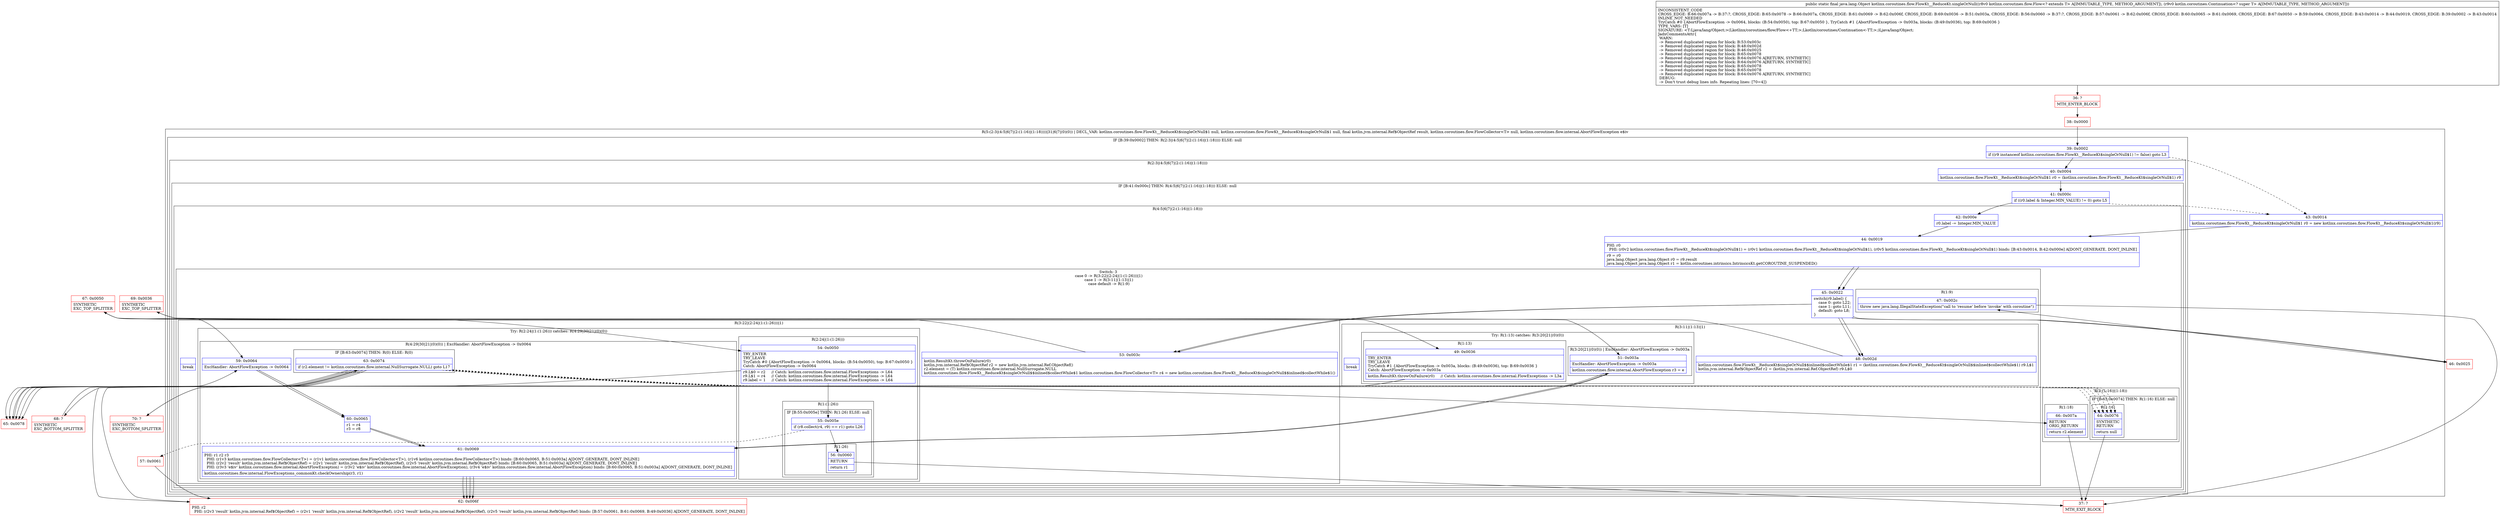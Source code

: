 digraph "CFG forkotlinx.coroutines.flow.FlowKt__ReduceKt.singleOrNull(Lkotlinx\/coroutines\/flow\/Flow;Lkotlin\/coroutines\/Continuation;)Ljava\/lang\/Object;" {
subgraph cluster_Region_2051775547 {
label = "R(5:(2:3|(4:5|6|7|(2:(1:16)|(1:18))))|31|6|7|(0)(0)) | DECL_VAR: kotlinx.coroutines.flow.FlowKt__ReduceKt$singleOrNull$1 null, kotlinx.coroutines.flow.FlowKt__ReduceKt$singleOrNull$1 null, final kotlin.jvm.internal.Ref$ObjectRef result, kotlinx.coroutines.flow.FlowCollector\<T\> null, kotlinx.coroutines.flow.internal.AbortFlowException e$iv\l";
node [shape=record,color=blue];
subgraph cluster_IfRegion_2118150047 {
label = "IF [B:39:0x0002] THEN: R(2:3|(4:5|6|7|(2:(1:16)|(1:18)))) ELSE: null";
node [shape=record,color=blue];
Node_39 [shape=record,label="{39\:\ 0x0002|if ((r9 instanceof kotlinx.coroutines.flow.FlowKt__ReduceKt$singleOrNull$1) != false) goto L3\l}"];
subgraph cluster_Region_1506712013 {
label = "R(2:3|(4:5|6|7|(2:(1:16)|(1:18))))";
node [shape=record,color=blue];
Node_40 [shape=record,label="{40\:\ 0x0004|kotlinx.coroutines.flow.FlowKt__ReduceKt$singleOrNull$1 r0 = (kotlinx.coroutines.flow.FlowKt__ReduceKt$singleOrNull$1) r9\l}"];
subgraph cluster_IfRegion_760658440 {
label = "IF [B:41:0x000c] THEN: R(4:5|6|7|(2:(1:16)|(1:18))) ELSE: null";
node [shape=record,color=blue];
Node_41 [shape=record,label="{41\:\ 0x000c|if ((r0.label & Integer.MIN_VALUE) != 0) goto L5\l}"];
subgraph cluster_Region_667361616 {
label = "R(4:5|6|7|(2:(1:16)|(1:18)))";
node [shape=record,color=blue];
Node_42 [shape=record,label="{42\:\ 0x000e|r0.label \-= Integer.MIN_VALUE\l}"];
Node_44 [shape=record,label="{44\:\ 0x0019|PHI: r0 \l  PHI: (r0v2 kotlinx.coroutines.flow.FlowKt__ReduceKt$singleOrNull$1) = (r0v1 kotlinx.coroutines.flow.FlowKt__ReduceKt$singleOrNull$1), (r0v5 kotlinx.coroutines.flow.FlowKt__ReduceKt$singleOrNull$1) binds: [B:43:0x0014, B:42:0x000e] A[DONT_GENERATE, DONT_INLINE]\l|r9 = r0\ljava.lang.Object java.lang.Object r0 = r9.result\ljava.lang.Object java.lang.Object r1 = kotlin.coroutines.intrinsics.IntrinsicsKt.getCOROUTINE_SUSPENDED()\l}"];
subgraph cluster_SwitchRegion_1705084792 {
label = "Switch: 3
 case 0 -> R(3:22|(2:24|(1:(1:26)))|1)
 case 1 -> R(3:11|(1:13)|1)
 case default -> R(1:9)";
node [shape=record,color=blue];
Node_45 [shape=record,label="{45\:\ 0x0022|switch(r9.label) \{\l    case 0: goto L22;\l    case 1: goto L11;\l    default: goto L8;\l\}\l}"];
subgraph cluster_Region_822624388 {
label = "R(3:22|(2:24|(1:(1:26)))|1)";
node [shape=record,color=blue];
Node_53 [shape=record,label="{53\:\ 0x003c|kotlin.ResultKt.throwOnFailure(r0)\lkotlin.jvm.internal.Ref$ObjectRef r2 = new kotlin.jvm.internal.Ref.ObjectRef()\lr2.element = (T) kotlinx.coroutines.flow.internal.NullSurrogate.NULL\lkotlinx.coroutines.flow.FlowKt__ReduceKt$singleOrNull$$inlined$collectWhile$1 kotlinx.coroutines.flow.FlowCollector\<T\> r4 = new kotlinx.coroutines.flow.FlowKt__ReduceKt$singleOrNull$$inlined$collectWhile$1()\l}"];
subgraph cluster_TryCatchRegion_352227447 {
label = "Try: R(2:24|(1:(1:26))) catches: R(4:29|30|21|(0)(0))";
node [shape=record,color=blue];
subgraph cluster_Region_1135437235 {
label = "R(2:24|(1:(1:26)))";
node [shape=record,color=blue];
Node_54 [shape=record,label="{54\:\ 0x0050|TRY_ENTER\lTRY_LEAVE\lTryCatch #0 \{AbortFlowException \-\> 0x0064, blocks: (B:54:0x0050), top: B:67:0x0050 \}\lCatch: AbortFlowException \-\> 0x0064\l|r9.L$0 = r2     \/\/ Catch: kotlinx.coroutines.flow.internal.FlowExceptions \-\> L64\lr9.L$1 = r4     \/\/ Catch: kotlinx.coroutines.flow.internal.FlowExceptions \-\> L64\lr9.label = 1     \/\/ Catch: kotlinx.coroutines.flow.internal.FlowExceptions \-\> L64\l}"];
subgraph cluster_Region_1897198873 {
label = "R(1:(1:26))";
node [shape=record,color=blue];
subgraph cluster_IfRegion_1845529850 {
label = "IF [B:55:0x005e] THEN: R(1:26) ELSE: null";
node [shape=record,color=blue];
Node_55 [shape=record,label="{55\:\ 0x005e|if (r8.collect(r4, r9) == r1) goto L26\l}"];
subgraph cluster_Region_878149149 {
label = "R(1:26)";
node [shape=record,color=blue];
Node_56 [shape=record,label="{56\:\ 0x0060|RETURN\l|return r1\l}"];
}
}
}
}
subgraph cluster_Region_748216631 {
label = "R(4:29|30|21|(0)(0)) | ExcHandler: AbortFlowException \-\> 0x0064\l";
node [shape=record,color=blue];
Node_59 [shape=record,label="{59\:\ 0x0064|ExcHandler: AbortFlowException \-\> 0x0064\l}"];
Node_60 [shape=record,label="{60\:\ 0x0065|r1 = r4\lr3 = r8\l}"];
Node_61 [shape=record,label="{61\:\ 0x0069|PHI: r1 r2 r3 \l  PHI: (r1v3 kotlinx.coroutines.flow.FlowCollector\<T\>) = (r1v1 kotlinx.coroutines.flow.FlowCollector\<T\>), (r1v6 kotlinx.coroutines.flow.FlowCollector\<T\>) binds: [B:60:0x0065, B:51:0x003a] A[DONT_GENERATE, DONT_INLINE]\l  PHI: (r2v2 'result' kotlin.jvm.internal.Ref$ObjectRef) = (r2v1 'result' kotlin.jvm.internal.Ref$ObjectRef), (r2v5 'result' kotlin.jvm.internal.Ref$ObjectRef) binds: [B:60:0x0065, B:51:0x003a] A[DONT_GENERATE, DONT_INLINE]\l  PHI: (r3v3 'e$iv' kotlinx.coroutines.flow.internal.AbortFlowException) = (r3v2 'e$iv' kotlinx.coroutines.flow.internal.AbortFlowException), (r3v4 'e$iv' kotlinx.coroutines.flow.internal.AbortFlowException) binds: [B:60:0x0065, B:51:0x003a] A[DONT_GENERATE, DONT_INLINE]\l|kotlinx.coroutines.flow.internal.FlowExceptions_commonKt.checkOwnership(r3, r1)\l}"];
subgraph cluster_IfRegion_202709051 {
label = "IF [B:63:0x0074] THEN: R(0) ELSE: R(0)";
node [shape=record,color=blue];
Node_63 [shape=record,label="{63\:\ 0x0074|if (r2.element != kotlinx.coroutines.flow.internal.NullSurrogate.NULL) goto L17\l}"];
subgraph cluster_Region_344679755 {
label = "R(0)";
node [shape=record,color=blue];
}
subgraph cluster_Region_1956000389 {
label = "R(0)";
node [shape=record,color=blue];
}
}
}
}
Node_InsnContainer_586988851 [shape=record,label="{|break\l}"];
}
subgraph cluster_Region_1892937163 {
label = "R(3:11|(1:13)|1)";
node [shape=record,color=blue];
Node_48 [shape=record,label="{48\:\ 0x002d|kotlinx.coroutines.flow.FlowKt__ReduceKt$singleOrNull$$inlined$collectWhile$1 r1 = (kotlinx.coroutines.flow.FlowKt__ReduceKt$singleOrNull$$inlined$collectWhile$1) r9.L$1\lkotlin.jvm.internal.Ref$ObjectRef r2 = (kotlin.jvm.internal.Ref.ObjectRef) r9.L$0\l}"];
subgraph cluster_TryCatchRegion_109886871 {
label = "Try: R(1:13) catches: R(3:20|21|(0)(0))";
node [shape=record,color=blue];
subgraph cluster_Region_1527082243 {
label = "R(1:13)";
node [shape=record,color=blue];
Node_49 [shape=record,label="{49\:\ 0x0036|TRY_ENTER\lTRY_LEAVE\lTryCatch #1 \{AbortFlowException \-\> 0x003a, blocks: (B:49:0x0036), top: B:69:0x0036 \}\lCatch: AbortFlowException \-\> 0x003a\l|kotlin.ResultKt.throwOnFailure(r0)     \/\/ Catch: kotlinx.coroutines.flow.internal.FlowExceptions \-\> L3a\l}"];
}
subgraph cluster_Region_1600620608 {
label = "R(3:20|21|(0)(0)) | ExcHandler: AbortFlowException \-\> 0x003a\l";
node [shape=record,color=blue];
Node_51 [shape=record,label="{51\:\ 0x003a|ExcHandler: AbortFlowException \-\> 0x003a\l|kotlinx.coroutines.flow.internal.AbortFlowException r3 = e\l}"];
Node_61 [shape=record,label="{61\:\ 0x0069|PHI: r1 r2 r3 \l  PHI: (r1v3 kotlinx.coroutines.flow.FlowCollector\<T\>) = (r1v1 kotlinx.coroutines.flow.FlowCollector\<T\>), (r1v6 kotlinx.coroutines.flow.FlowCollector\<T\>) binds: [B:60:0x0065, B:51:0x003a] A[DONT_GENERATE, DONT_INLINE]\l  PHI: (r2v2 'result' kotlin.jvm.internal.Ref$ObjectRef) = (r2v1 'result' kotlin.jvm.internal.Ref$ObjectRef), (r2v5 'result' kotlin.jvm.internal.Ref$ObjectRef) binds: [B:60:0x0065, B:51:0x003a] A[DONT_GENERATE, DONT_INLINE]\l  PHI: (r3v3 'e$iv' kotlinx.coroutines.flow.internal.AbortFlowException) = (r3v2 'e$iv' kotlinx.coroutines.flow.internal.AbortFlowException), (r3v4 'e$iv' kotlinx.coroutines.flow.internal.AbortFlowException) binds: [B:60:0x0065, B:51:0x003a] A[DONT_GENERATE, DONT_INLINE]\l|kotlinx.coroutines.flow.internal.FlowExceptions_commonKt.checkOwnership(r3, r1)\l}"];
subgraph cluster_IfRegion_1231167792 {
label = "IF [B:63:0x0074] THEN: R(0) ELSE: R(0)";
node [shape=record,color=blue];
Node_63 [shape=record,label="{63\:\ 0x0074|if (r2.element != kotlinx.coroutines.flow.internal.NullSurrogate.NULL) goto L17\l}"];
subgraph cluster_Region_212152451 {
label = "R(0)";
node [shape=record,color=blue];
}
subgraph cluster_Region_1274482945 {
label = "R(0)";
node [shape=record,color=blue];
}
}
}
}
Node_InsnContainer_687107565 [shape=record,label="{|break\l}"];
}
subgraph cluster_Region_1892135522 {
label = "R(1:9)";
node [shape=record,color=blue];
Node_47 [shape=record,label="{47\:\ 0x002c|throw new java.lang.IllegalStateException(\"call to 'resume' before 'invoke' with coroutine\")\l}"];
}
}
subgraph cluster_Region_1430496721 {
label = "R(2:(1:16)|(1:18))";
node [shape=record,color=blue];
subgraph cluster_IfRegion_642763105 {
label = "IF [B:63:0x0074] THEN: R(1:16) ELSE: null";
node [shape=record,color=blue];
Node_63 [shape=record,label="{63\:\ 0x0074|if (r2.element != kotlinx.coroutines.flow.internal.NullSurrogate.NULL) goto L17\l}"];
subgraph cluster_Region_769610560 {
label = "R(1:16)";
node [shape=record,color=blue];
Node_64 [shape=record,label="{64\:\ 0x0076|SYNTHETIC\lRETURN\l|return null\l}"];
}
}
subgraph cluster_Region_1615241275 {
label = "R(1:18)";
node [shape=record,color=blue];
Node_66 [shape=record,label="{66\:\ 0x007a|RETURN\lORIG_RETURN\l|return r2.element\l}"];
}
}
}
}
}
}
Node_43 [shape=record,label="{43\:\ 0x0014|kotlinx.coroutines.flow.FlowKt__ReduceKt$singleOrNull$1 r0 = new kotlinx.coroutines.flow.FlowKt__ReduceKt$singleOrNull$1(r9)\l}"];
Node_44 [shape=record,label="{44\:\ 0x0019|PHI: r0 \l  PHI: (r0v2 kotlinx.coroutines.flow.FlowKt__ReduceKt$singleOrNull$1) = (r0v1 kotlinx.coroutines.flow.FlowKt__ReduceKt$singleOrNull$1), (r0v5 kotlinx.coroutines.flow.FlowKt__ReduceKt$singleOrNull$1) binds: [B:43:0x0014, B:42:0x000e] A[DONT_GENERATE, DONT_INLINE]\l|r9 = r0\ljava.lang.Object java.lang.Object r0 = r9.result\ljava.lang.Object java.lang.Object r1 = kotlin.coroutines.intrinsics.IntrinsicsKt.getCOROUTINE_SUSPENDED()\l}"];
subgraph cluster_SwitchRegion_421543662 {
label = "Switch: 0";
node [shape=record,color=blue];
Node_45 [shape=record,label="{45\:\ 0x0022|switch(r9.label) \{\l    case 0: goto L22;\l    case 1: goto L11;\l    default: goto L8;\l\}\l}"];
}
subgraph cluster_IfRegion_677641423 {
label = "IF [B:63:0x0074] THEN: R(0) ELSE: R(0)";
node [shape=record,color=blue];
Node_63 [shape=record,label="{63\:\ 0x0074|if (r2.element != kotlinx.coroutines.flow.internal.NullSurrogate.NULL) goto L17\l}"];
subgraph cluster_Region_1883188323 {
label = "R(0)";
node [shape=record,color=blue];
}
subgraph cluster_Region_665658487 {
label = "R(0)";
node [shape=record,color=blue];
}
}
}
subgraph cluster_Region_1600620608 {
label = "R(3:20|21|(0)(0)) | ExcHandler: AbortFlowException \-\> 0x003a\l";
node [shape=record,color=blue];
Node_51 [shape=record,label="{51\:\ 0x003a|ExcHandler: AbortFlowException \-\> 0x003a\l|kotlinx.coroutines.flow.internal.AbortFlowException r3 = e\l}"];
Node_61 [shape=record,label="{61\:\ 0x0069|PHI: r1 r2 r3 \l  PHI: (r1v3 kotlinx.coroutines.flow.FlowCollector\<T\>) = (r1v1 kotlinx.coroutines.flow.FlowCollector\<T\>), (r1v6 kotlinx.coroutines.flow.FlowCollector\<T\>) binds: [B:60:0x0065, B:51:0x003a] A[DONT_GENERATE, DONT_INLINE]\l  PHI: (r2v2 'result' kotlin.jvm.internal.Ref$ObjectRef) = (r2v1 'result' kotlin.jvm.internal.Ref$ObjectRef), (r2v5 'result' kotlin.jvm.internal.Ref$ObjectRef) binds: [B:60:0x0065, B:51:0x003a] A[DONT_GENERATE, DONT_INLINE]\l  PHI: (r3v3 'e$iv' kotlinx.coroutines.flow.internal.AbortFlowException) = (r3v2 'e$iv' kotlinx.coroutines.flow.internal.AbortFlowException), (r3v4 'e$iv' kotlinx.coroutines.flow.internal.AbortFlowException) binds: [B:60:0x0065, B:51:0x003a] A[DONT_GENERATE, DONT_INLINE]\l|kotlinx.coroutines.flow.internal.FlowExceptions_commonKt.checkOwnership(r3, r1)\l}"];
subgraph cluster_IfRegion_1231167792 {
label = "IF [B:63:0x0074] THEN: R(0) ELSE: R(0)";
node [shape=record,color=blue];
Node_63 [shape=record,label="{63\:\ 0x0074|if (r2.element != kotlinx.coroutines.flow.internal.NullSurrogate.NULL) goto L17\l}"];
subgraph cluster_Region_212152451 {
label = "R(0)";
node [shape=record,color=blue];
}
subgraph cluster_Region_1274482945 {
label = "R(0)";
node [shape=record,color=blue];
}
}
}
subgraph cluster_Region_748216631 {
label = "R(4:29|30|21|(0)(0)) | ExcHandler: AbortFlowException \-\> 0x0064\l";
node [shape=record,color=blue];
Node_59 [shape=record,label="{59\:\ 0x0064|ExcHandler: AbortFlowException \-\> 0x0064\l}"];
Node_60 [shape=record,label="{60\:\ 0x0065|r1 = r4\lr3 = r8\l}"];
Node_61 [shape=record,label="{61\:\ 0x0069|PHI: r1 r2 r3 \l  PHI: (r1v3 kotlinx.coroutines.flow.FlowCollector\<T\>) = (r1v1 kotlinx.coroutines.flow.FlowCollector\<T\>), (r1v6 kotlinx.coroutines.flow.FlowCollector\<T\>) binds: [B:60:0x0065, B:51:0x003a] A[DONT_GENERATE, DONT_INLINE]\l  PHI: (r2v2 'result' kotlin.jvm.internal.Ref$ObjectRef) = (r2v1 'result' kotlin.jvm.internal.Ref$ObjectRef), (r2v5 'result' kotlin.jvm.internal.Ref$ObjectRef) binds: [B:60:0x0065, B:51:0x003a] A[DONT_GENERATE, DONT_INLINE]\l  PHI: (r3v3 'e$iv' kotlinx.coroutines.flow.internal.AbortFlowException) = (r3v2 'e$iv' kotlinx.coroutines.flow.internal.AbortFlowException), (r3v4 'e$iv' kotlinx.coroutines.flow.internal.AbortFlowException) binds: [B:60:0x0065, B:51:0x003a] A[DONT_GENERATE, DONT_INLINE]\l|kotlinx.coroutines.flow.internal.FlowExceptions_commonKt.checkOwnership(r3, r1)\l}"];
subgraph cluster_IfRegion_202709051 {
label = "IF [B:63:0x0074] THEN: R(0) ELSE: R(0)";
node [shape=record,color=blue];
Node_63 [shape=record,label="{63\:\ 0x0074|if (r2.element != kotlinx.coroutines.flow.internal.NullSurrogate.NULL) goto L17\l}"];
subgraph cluster_Region_344679755 {
label = "R(0)";
node [shape=record,color=blue];
}
subgraph cluster_Region_1956000389 {
label = "R(0)";
node [shape=record,color=blue];
}
}
}
Node_36 [shape=record,color=red,label="{36\:\ ?|MTH_ENTER_BLOCK\l}"];
Node_38 [shape=record,color=red,label="{38\:\ 0x0000}"];
Node_46 [shape=record,color=red,label="{46\:\ 0x0025}"];
Node_37 [shape=record,color=red,label="{37\:\ ?|MTH_EXIT_BLOCK\l}"];
Node_69 [shape=record,color=red,label="{69\:\ 0x0036|SYNTHETIC\lEXC_TOP_SPLITTER\l}"];
Node_62 [shape=record,color=red,label="{62\:\ 0x006f|PHI: r2 \l  PHI: (r2v3 'result' kotlin.jvm.internal.Ref$ObjectRef) = (r2v1 'result' kotlin.jvm.internal.Ref$ObjectRef), (r2v2 'result' kotlin.jvm.internal.Ref$ObjectRef), (r2v5 'result' kotlin.jvm.internal.Ref$ObjectRef) binds: [B:57:0x0061, B:61:0x0069, B:49:0x0036] A[DONT_GENERATE, DONT_INLINE]\l}"];
Node_65 [shape=record,color=red,label="{65\:\ 0x0078}"];
Node_70 [shape=record,color=red,label="{70\:\ ?|SYNTHETIC\lEXC_BOTTOM_SPLITTER\l}"];
Node_67 [shape=record,color=red,label="{67\:\ 0x0050|SYNTHETIC\lEXC_TOP_SPLITTER\l}"];
Node_57 [shape=record,color=red,label="{57\:\ 0x0061}"];
Node_68 [shape=record,color=red,label="{68\:\ ?|SYNTHETIC\lEXC_BOTTOM_SPLITTER\l}"];
MethodNode[shape=record,label="{public static final java.lang.Object kotlinx.coroutines.flow.FlowKt__ReduceKt.singleOrNull((r8v0 kotlinx.coroutines.flow.Flow\<? extends T\> A[IMMUTABLE_TYPE, METHOD_ARGUMENT]), (r9v0 kotlin.coroutines.Continuation\<? super T\> A[IMMUTABLE_TYPE, METHOD_ARGUMENT]))  | INCONSISTENT_CODE\lCROSS_EDGE: B:66:0x007a \-\> B:37:?, CROSS_EDGE: B:65:0x0078 \-\> B:66:0x007a, CROSS_EDGE: B:61:0x0069 \-\> B:62:0x006f, CROSS_EDGE: B:69:0x0036 \-\> B:51:0x003a, CROSS_EDGE: B:56:0x0060 \-\> B:37:?, CROSS_EDGE: B:57:0x0061 \-\> B:62:0x006f, CROSS_EDGE: B:60:0x0065 \-\> B:61:0x0069, CROSS_EDGE: B:67:0x0050 \-\> B:59:0x0064, CROSS_EDGE: B:43:0x0014 \-\> B:44:0x0019, CROSS_EDGE: B:39:0x0002 \-\> B:43:0x0014\lINLINE_NOT_NEEDED\lTryCatch #0 \{AbortFlowException \-\> 0x0064, blocks: (B:54:0x0050), top: B:67:0x0050 \}, TryCatch #1 \{AbortFlowException \-\> 0x003a, blocks: (B:49:0x0036), top: B:69:0x0036 \}\lTYPE_VARS: [T]\lSIGNATURE: \<T:Ljava\/lang\/Object;\>(Lkotlinx\/coroutines\/flow\/Flow\<+TT;\>;Lkotlin\/coroutines\/Continuation\<\-TT;\>;)Ljava\/lang\/Object;\lJadxCommentsAttr\{\l WARN: \l \-\> Removed duplicated region for block: B:53:0x003c \l \-\> Removed duplicated region for block: B:48:0x002d \l \-\> Removed duplicated region for block: B:46:0x0025 \l \-\> Removed duplicated region for block: B:65:0x0078 \l \-\> Removed duplicated region for block: B:64:0x0076 A[RETURN, SYNTHETIC]\l \-\> Removed duplicated region for block: B:64:0x0076 A[RETURN, SYNTHETIC]\l \-\> Removed duplicated region for block: B:65:0x0078 \l \-\> Removed duplicated region for block: B:65:0x0078 \l \-\> Removed duplicated region for block: B:64:0x0076 A[RETURN, SYNTHETIC]\l DEBUG: \l \-\> Don't trust debug lines info. Repeating lines: [70=4]\}\l}"];
MethodNode -> Node_36;Node_39 -> Node_40;
Node_39 -> Node_43[style=dashed];
Node_40 -> Node_41;
Node_41 -> Node_42;
Node_41 -> Node_43[style=dashed];
Node_42 -> Node_44;
Node_44 -> Node_45;
Node_45 -> Node_46;
Node_45 -> Node_48;
Node_45 -> Node_53;
Node_53 -> Node_67;
Node_54 -> Node_55;
Node_54 -> Node_68;
Node_55 -> Node_56;
Node_55 -> Node_57[style=dashed];
Node_56 -> Node_37;
Node_59 -> Node_60;
Node_60 -> Node_61;
Node_61 -> Node_62;
Node_63 -> Node_64[style=dashed];
Node_63 -> Node_65;
Node_48 -> Node_69;
Node_49 -> Node_62;
Node_49 -> Node_70;
Node_51 -> Node_61;
Node_61 -> Node_62;
Node_63 -> Node_64[style=dashed];
Node_63 -> Node_65;
Node_47 -> Node_37;
Node_63 -> Node_64[style=dashed];
Node_63 -> Node_65;
Node_64 -> Node_37;
Node_66 -> Node_37;
Node_43 -> Node_44;
Node_44 -> Node_45;
Node_45 -> Node_46;
Node_45 -> Node_48;
Node_45 -> Node_53;
Node_63 -> Node_64[style=dashed];
Node_63 -> Node_65;
Node_51 -> Node_61;
Node_61 -> Node_62;
Node_63 -> Node_64[style=dashed];
Node_63 -> Node_65;
Node_59 -> Node_60;
Node_60 -> Node_61;
Node_61 -> Node_62;
Node_63 -> Node_64[style=dashed];
Node_63 -> Node_65;
Node_36 -> Node_38;
Node_38 -> Node_39;
Node_46 -> Node_47;
Node_69 -> Node_49;
Node_69 -> Node_51;
Node_62 -> Node_63;
Node_65 -> Node_66;
Node_70 -> Node_51;
Node_67 -> Node_54;
Node_67 -> Node_59;
Node_57 -> Node_62;
Node_68 -> Node_59;
}

